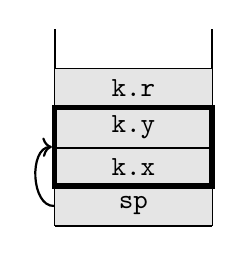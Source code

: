 \begin{tikzpicture}
	\tikzstyle{Node} = [rectangle, minimum width=2cm, minimum height=5mm, text centered, draw=black, fill= gray!20]
	\tikzstyle{Sikidom} = [rectangle, minimum width=2cm, minimum height=10mm, text centered, draw=black, line width = 2pt]
	\tikzstyle{arrow} = [thick,->,>=stealth]
	
	\draw [thick, black] (0, 0) -- (2, 0);
	\draw [thick, black] (0, 0) -- (0, 2.5);
	\draw [thick, black] (2, 0) -- (2, 2.5);
	\node (sp) [Node] at (1,0.25) {\texttt{sp}};
	\node (x) [Node] at (1,0.75) {\texttt{k.x}};
	\node (y) [Node] at (1,1.25) {\texttt{k.y}};
	\node (r) [Node] at (1,1.75) {\texttt{k.r}};
	\node (sikidom) [Sikidom] at (1,1) {};
	
	\path[every node/.style={font=\sffamily\small}]
	(sp) edge[bend left = 90, thick, ->] node [right] {} (sikidom);
\end{tikzpicture}